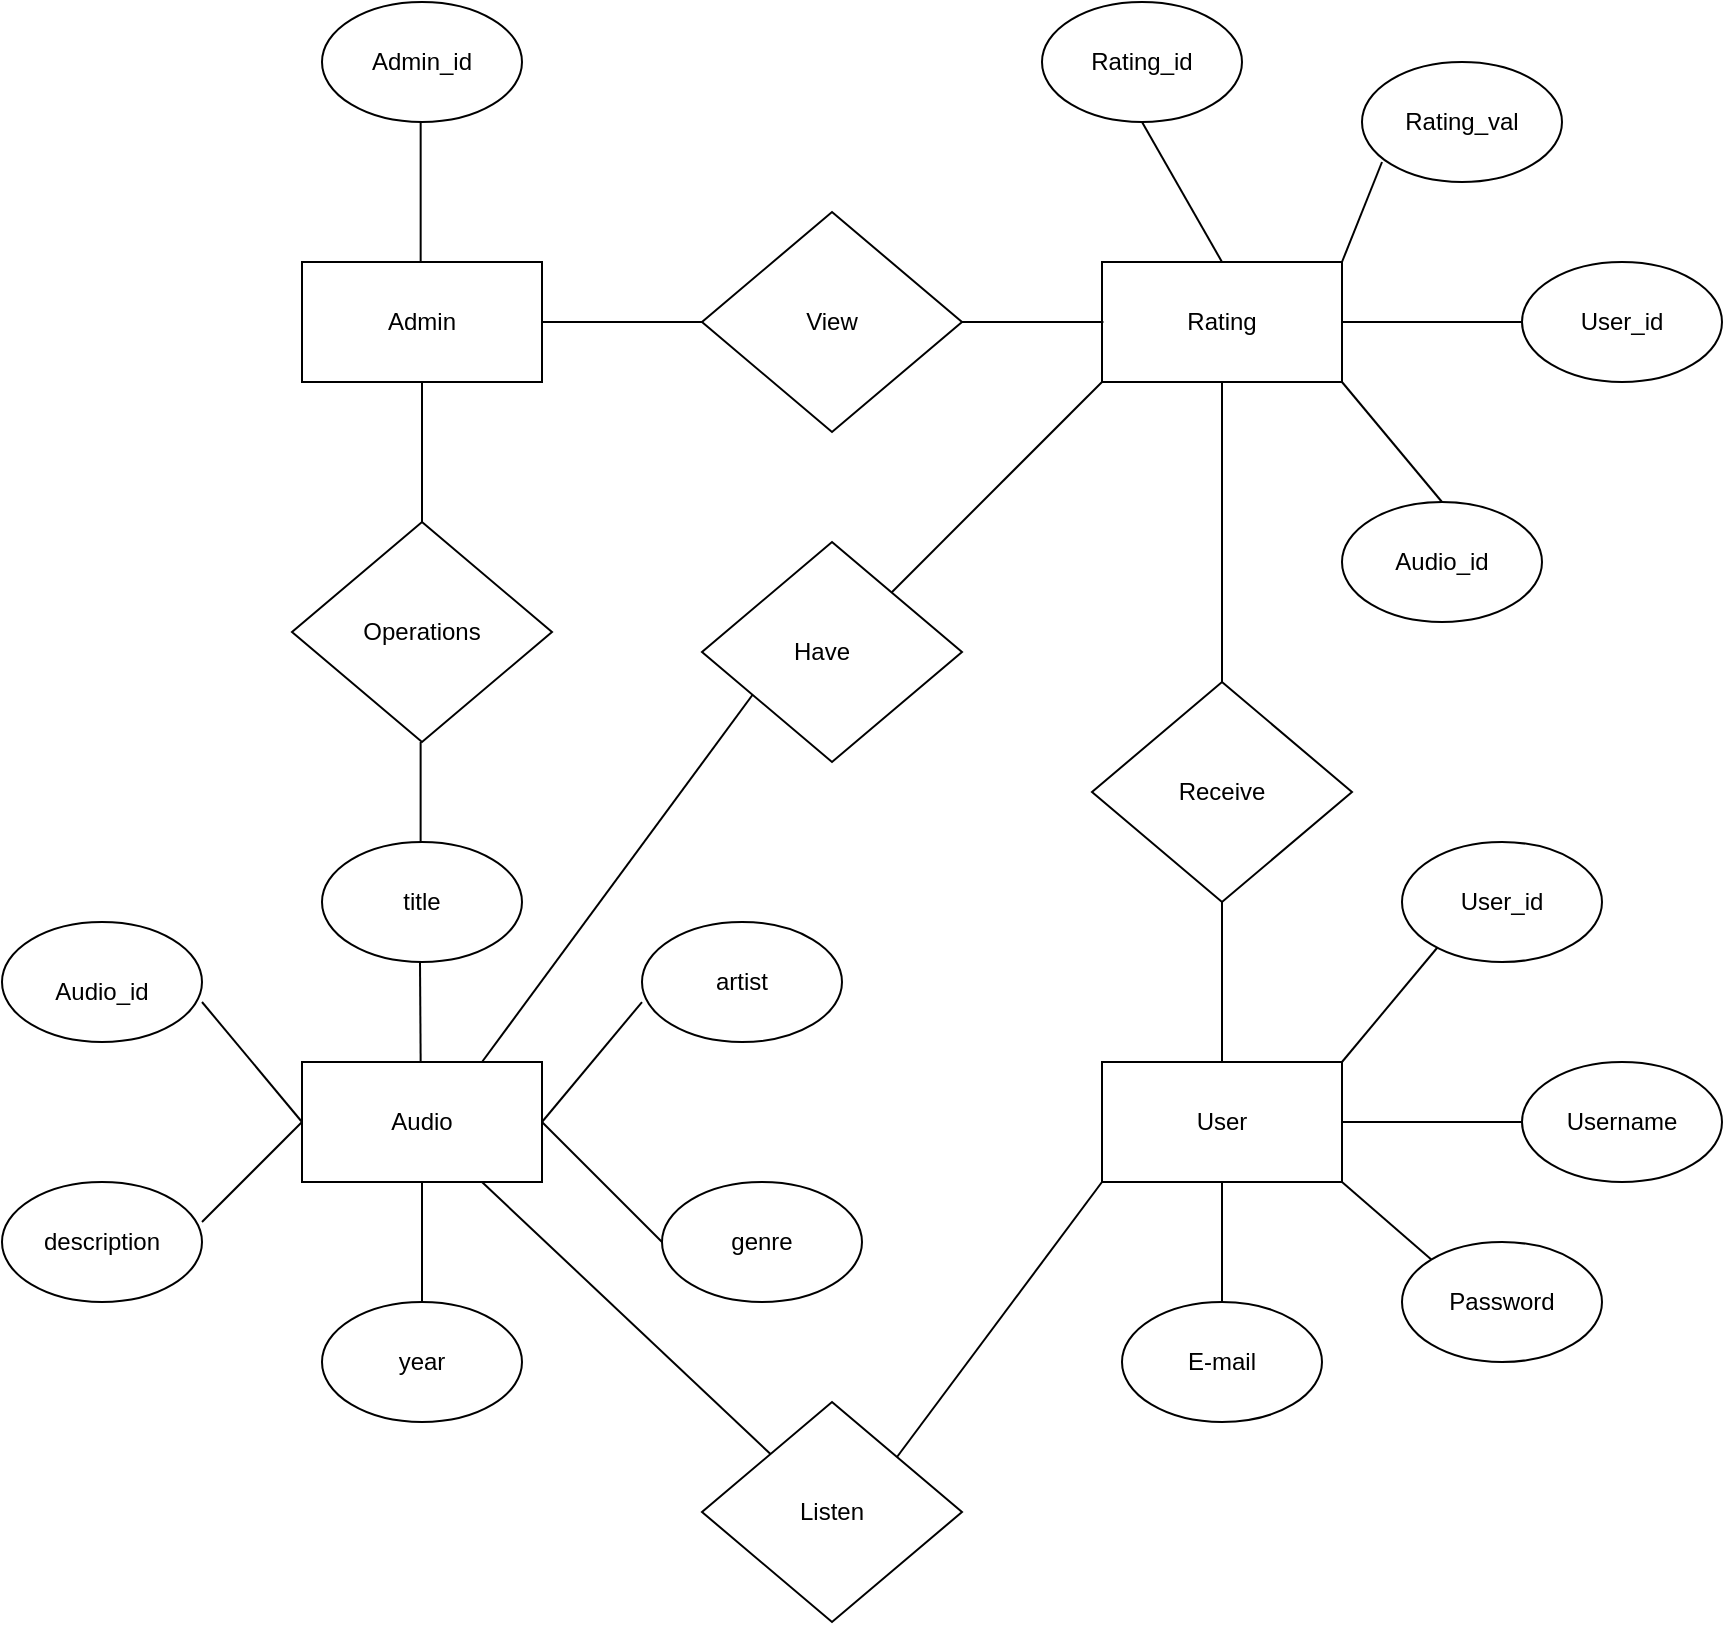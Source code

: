 <mxfile version="21.3.3" type="device">
  <diagram id="R2lEEEUBdFMjLlhIrx00" name="Page-1">
    <mxGraphModel dx="979" dy="470" grid="1" gridSize="10" guides="1" tooltips="1" connect="1" arrows="1" fold="1" page="1" pageScale="1" pageWidth="850" pageHeight="1100" math="0" shadow="0" extFonts="Permanent Marker^https://fonts.googleapis.com/css?family=Permanent+Marker">
      <root>
        <mxCell id="0" />
        <mxCell id="1" parent="0" />
        <mxCell id="JUCI6dmqOSZUhBDlNyJu-1" value="" style="rounded=0;whiteSpace=wrap;html=1;" vertex="1" parent="1">
          <mxGeometry x="320" y="180" width="120" height="60" as="geometry" />
        </mxCell>
        <mxCell id="JUCI6dmqOSZUhBDlNyJu-2" value="" style="rhombus;whiteSpace=wrap;html=1;" vertex="1" parent="1">
          <mxGeometry x="315" y="310" width="130" height="110" as="geometry" />
        </mxCell>
        <mxCell id="JUCI6dmqOSZUhBDlNyJu-8" value="" style="rounded=0;whiteSpace=wrap;html=1;" vertex="1" parent="1">
          <mxGeometry x="720" y="180" width="120" height="60" as="geometry" />
        </mxCell>
        <mxCell id="JUCI6dmqOSZUhBDlNyJu-9" value="" style="ellipse;whiteSpace=wrap;html=1;" vertex="1" parent="1">
          <mxGeometry x="330" y="50" width="100" height="60" as="geometry" />
        </mxCell>
        <mxCell id="JUCI6dmqOSZUhBDlNyJu-10" value="" style="ellipse;whiteSpace=wrap;html=1;" vertex="1" parent="1">
          <mxGeometry x="330" y="470" width="100" height="60" as="geometry" />
        </mxCell>
        <mxCell id="JUCI6dmqOSZUhBDlNyJu-11" value="" style="rounded=0;whiteSpace=wrap;html=1;" vertex="1" parent="1">
          <mxGeometry x="320" y="580" width="120" height="60" as="geometry" />
        </mxCell>
        <mxCell id="JUCI6dmqOSZUhBDlNyJu-12" value="" style="ellipse;whiteSpace=wrap;html=1;" vertex="1" parent="1">
          <mxGeometry x="170" y="510" width="100" height="60" as="geometry" />
        </mxCell>
        <mxCell id="JUCI6dmqOSZUhBDlNyJu-13" value="" style="ellipse;whiteSpace=wrap;html=1;" vertex="1" parent="1">
          <mxGeometry x="170" y="640" width="100" height="60" as="geometry" />
        </mxCell>
        <mxCell id="JUCI6dmqOSZUhBDlNyJu-14" value="" style="ellipse;whiteSpace=wrap;html=1;" vertex="1" parent="1">
          <mxGeometry x="330" y="700" width="100" height="60" as="geometry" />
        </mxCell>
        <mxCell id="JUCI6dmqOSZUhBDlNyJu-16" value="" style="ellipse;whiteSpace=wrap;html=1;" vertex="1" parent="1">
          <mxGeometry x="490" y="510" width="100" height="60" as="geometry" />
        </mxCell>
        <mxCell id="JUCI6dmqOSZUhBDlNyJu-17" value="" style="rhombus;whiteSpace=wrap;html=1;" vertex="1" parent="1">
          <mxGeometry x="520" y="155" width="130" height="110" as="geometry" />
        </mxCell>
        <mxCell id="JUCI6dmqOSZUhBDlNyJu-18" value="" style="ellipse;whiteSpace=wrap;html=1;" vertex="1" parent="1">
          <mxGeometry x="500" y="640" width="100" height="60" as="geometry" />
        </mxCell>
        <mxCell id="JUCI6dmqOSZUhBDlNyJu-19" value="" style="ellipse;whiteSpace=wrap;html=1;" vertex="1" parent="1">
          <mxGeometry x="690" y="50" width="100" height="60" as="geometry" />
        </mxCell>
        <mxCell id="JUCI6dmqOSZUhBDlNyJu-20" value="" style="ellipse;whiteSpace=wrap;html=1;" vertex="1" parent="1">
          <mxGeometry x="930" y="180" width="100" height="60" as="geometry" />
        </mxCell>
        <mxCell id="JUCI6dmqOSZUhBDlNyJu-21" value="" style="ellipse;whiteSpace=wrap;html=1;" vertex="1" parent="1">
          <mxGeometry x="850" y="80" width="100" height="60" as="geometry" />
        </mxCell>
        <mxCell id="JUCI6dmqOSZUhBDlNyJu-22" value="" style="ellipse;whiteSpace=wrap;html=1;" vertex="1" parent="1">
          <mxGeometry x="840" y="300" width="100" height="60" as="geometry" />
        </mxCell>
        <mxCell id="JUCI6dmqOSZUhBDlNyJu-23" value="" style="rhombus;whiteSpace=wrap;html=1;" vertex="1" parent="1">
          <mxGeometry x="715" y="390" width="130" height="110" as="geometry" />
        </mxCell>
        <mxCell id="JUCI6dmqOSZUhBDlNyJu-25" value="" style="endArrow=none;html=1;rounded=0;entryX=0.5;entryY=1;entryDx=0;entryDy=0;exitX=0.5;exitY=0;exitDx=0;exitDy=0;" edge="1" parent="1" source="JUCI6dmqOSZUhBDlNyJu-2" target="JUCI6dmqOSZUhBDlNyJu-1">
          <mxGeometry width="50" height="50" relative="1" as="geometry">
            <mxPoint x="380" y="300" as="sourcePoint" />
            <mxPoint x="570" y="290" as="targetPoint" />
          </mxGeometry>
        </mxCell>
        <mxCell id="JUCI6dmqOSZUhBDlNyJu-26" value="" style="endArrow=none;html=1;rounded=0;entryX=0.5;entryY=1;entryDx=0;entryDy=0;exitX=0.5;exitY=0;exitDx=0;exitDy=0;" edge="1" parent="1">
          <mxGeometry width="50" height="50" relative="1" as="geometry">
            <mxPoint x="379.33" y="180" as="sourcePoint" />
            <mxPoint x="379.33" y="110" as="targetPoint" />
          </mxGeometry>
        </mxCell>
        <mxCell id="JUCI6dmqOSZUhBDlNyJu-27" value="" style="endArrow=none;html=1;rounded=0;entryX=0.5;entryY=1;entryDx=0;entryDy=0;exitX=0.493;exitY=0;exitDx=0;exitDy=0;exitPerimeter=0;" edge="1" parent="1" source="JUCI6dmqOSZUhBDlNyJu-10">
          <mxGeometry width="50" height="50" relative="1" as="geometry">
            <mxPoint x="379" y="460" as="sourcePoint" />
            <mxPoint x="379.33" y="420" as="targetPoint" />
          </mxGeometry>
        </mxCell>
        <mxCell id="JUCI6dmqOSZUhBDlNyJu-30" value="" style="endArrow=none;html=1;rounded=0;entryX=0;entryY=0.667;entryDx=0;entryDy=0;entryPerimeter=0;" edge="1" parent="1" target="JUCI6dmqOSZUhBDlNyJu-16">
          <mxGeometry width="50" height="50" relative="1" as="geometry">
            <mxPoint x="440" y="610" as="sourcePoint" />
            <mxPoint x="490" y="560" as="targetPoint" />
          </mxGeometry>
        </mxCell>
        <mxCell id="JUCI6dmqOSZUhBDlNyJu-32" value="" style="endArrow=none;html=1;rounded=0;exitX=0.5;exitY=0;exitDx=0;exitDy=0;" edge="1" parent="1">
          <mxGeometry width="50" height="50" relative="1" as="geometry">
            <mxPoint x="379.33" y="580" as="sourcePoint" />
            <mxPoint x="379" y="530" as="targetPoint" />
          </mxGeometry>
        </mxCell>
        <mxCell id="JUCI6dmqOSZUhBDlNyJu-34" value="" style="endArrow=none;html=1;rounded=0;" edge="1" parent="1">
          <mxGeometry width="50" height="50" relative="1" as="geometry">
            <mxPoint x="320" y="610" as="sourcePoint" />
            <mxPoint x="270" y="550" as="targetPoint" />
          </mxGeometry>
        </mxCell>
        <mxCell id="JUCI6dmqOSZUhBDlNyJu-35" value="" style="endArrow=none;html=1;rounded=0;" edge="1" parent="1">
          <mxGeometry width="50" height="50" relative="1" as="geometry">
            <mxPoint x="270" y="660" as="sourcePoint" />
            <mxPoint x="320" y="610" as="targetPoint" />
          </mxGeometry>
        </mxCell>
        <mxCell id="JUCI6dmqOSZUhBDlNyJu-36" value="" style="endArrow=none;html=1;rounded=0;exitX=1;exitY=0.5;exitDx=0;exitDy=0;" edge="1" parent="1" source="JUCI6dmqOSZUhBDlNyJu-11">
          <mxGeometry width="50" height="50" relative="1" as="geometry">
            <mxPoint x="450" y="720" as="sourcePoint" />
            <mxPoint x="500" y="670" as="targetPoint" />
          </mxGeometry>
        </mxCell>
        <mxCell id="JUCI6dmqOSZUhBDlNyJu-37" value="" style="endArrow=none;html=1;rounded=0;exitX=0.5;exitY=0;exitDx=0;exitDy=0;" edge="1" parent="1" source="JUCI6dmqOSZUhBDlNyJu-14">
          <mxGeometry width="50" height="50" relative="1" as="geometry">
            <mxPoint x="380" y="690" as="sourcePoint" />
            <mxPoint x="380" y="640" as="targetPoint" />
          </mxGeometry>
        </mxCell>
        <mxCell id="JUCI6dmqOSZUhBDlNyJu-38" value="" style="endArrow=none;html=1;rounded=0;exitX=1;exitY=0;exitDx=0;exitDy=0;" edge="1" parent="1" source="JUCI6dmqOSZUhBDlNyJu-8">
          <mxGeometry width="50" height="50" relative="1" as="geometry">
            <mxPoint x="840" y="170" as="sourcePoint" />
            <mxPoint x="860" y="130" as="targetPoint" />
          </mxGeometry>
        </mxCell>
        <mxCell id="JUCI6dmqOSZUhBDlNyJu-39" value="" style="endArrow=none;html=1;rounded=0;entryX=0;entryY=0.5;entryDx=0;entryDy=0;exitX=1;exitY=0.5;exitDx=0;exitDy=0;" edge="1" parent="1" source="JUCI6dmqOSZUhBDlNyJu-8" target="JUCI6dmqOSZUhBDlNyJu-20">
          <mxGeometry width="50" height="50" relative="1" as="geometry">
            <mxPoint x="840" y="220" as="sourcePoint" />
            <mxPoint x="890" y="170" as="targetPoint" />
          </mxGeometry>
        </mxCell>
        <mxCell id="JUCI6dmqOSZUhBDlNyJu-40" value="" style="endArrow=none;html=1;rounded=0;exitX=0.5;exitY=0;exitDx=0;exitDy=0;" edge="1" parent="1" source="JUCI6dmqOSZUhBDlNyJu-8">
          <mxGeometry width="50" height="50" relative="1" as="geometry">
            <mxPoint x="690" y="160" as="sourcePoint" />
            <mxPoint x="740" y="110" as="targetPoint" />
          </mxGeometry>
        </mxCell>
        <mxCell id="JUCI6dmqOSZUhBDlNyJu-41" value="" style="endArrow=none;html=1;rounded=0;exitX=0.5;exitY=0;exitDx=0;exitDy=0;" edge="1" parent="1" source="JUCI6dmqOSZUhBDlNyJu-22">
          <mxGeometry width="50" height="50" relative="1" as="geometry">
            <mxPoint x="880" y="290" as="sourcePoint" />
            <mxPoint x="840" y="240" as="targetPoint" />
          </mxGeometry>
        </mxCell>
        <mxCell id="JUCI6dmqOSZUhBDlNyJu-42" value="" style="endArrow=none;html=1;rounded=0;entryX=0;entryY=0.5;entryDx=0;entryDy=0;exitX=1;exitY=0.5;exitDx=0;exitDy=0;" edge="1" parent="1" source="JUCI6dmqOSZUhBDlNyJu-1" target="JUCI6dmqOSZUhBDlNyJu-17">
          <mxGeometry width="50" height="50" relative="1" as="geometry">
            <mxPoint x="500" y="340" as="sourcePoint" />
            <mxPoint x="550" y="290" as="targetPoint" />
          </mxGeometry>
        </mxCell>
        <mxCell id="JUCI6dmqOSZUhBDlNyJu-43" value="" style="endArrow=none;html=1;rounded=0;" edge="1" parent="1" source="JUCI6dmqOSZUhBDlNyJu-17">
          <mxGeometry width="50" height="50" relative="1" as="geometry">
            <mxPoint x="650" y="260" as="sourcePoint" />
            <mxPoint x="720.711" y="210" as="targetPoint" />
          </mxGeometry>
        </mxCell>
        <mxCell id="JUCI6dmqOSZUhBDlNyJu-44" value="" style="endArrow=none;html=1;rounded=0;entryX=0;entryY=1;entryDx=0;entryDy=0;" edge="1" parent="1" source="JUCI6dmqOSZUhBDlNyJu-47" target="JUCI6dmqOSZUhBDlNyJu-8">
          <mxGeometry width="50" height="50" relative="1" as="geometry">
            <mxPoint x="670" y="280" as="sourcePoint" />
            <mxPoint x="720" y="230" as="targetPoint" />
          </mxGeometry>
        </mxCell>
        <mxCell id="JUCI6dmqOSZUhBDlNyJu-45" value="" style="endArrow=none;html=1;rounded=0;exitX=0.75;exitY=0;exitDx=0;exitDy=0;" edge="1" parent="1" source="JUCI6dmqOSZUhBDlNyJu-11">
          <mxGeometry width="50" height="50" relative="1" as="geometry">
            <mxPoint x="500" y="440" as="sourcePoint" />
            <mxPoint x="550" y="390" as="targetPoint" />
          </mxGeometry>
        </mxCell>
        <mxCell id="JUCI6dmqOSZUhBDlNyJu-47" value="" style="rhombus;whiteSpace=wrap;html=1;" vertex="1" parent="1">
          <mxGeometry x="520" y="320" width="130" height="110" as="geometry" />
        </mxCell>
        <mxCell id="JUCI6dmqOSZUhBDlNyJu-48" value="" style="rhombus;whiteSpace=wrap;html=1;" vertex="1" parent="1">
          <mxGeometry x="520" y="750" width="130" height="110" as="geometry" />
        </mxCell>
        <mxCell id="JUCI6dmqOSZUhBDlNyJu-49" value="" style="rounded=0;whiteSpace=wrap;html=1;" vertex="1" parent="1">
          <mxGeometry x="720" y="580" width="120" height="60" as="geometry" />
        </mxCell>
        <mxCell id="JUCI6dmqOSZUhBDlNyJu-50" value="" style="endArrow=none;html=1;rounded=0;entryX=0.75;entryY=1;entryDx=0;entryDy=0;" edge="1" parent="1" source="JUCI6dmqOSZUhBDlNyJu-48" target="JUCI6dmqOSZUhBDlNyJu-11">
          <mxGeometry width="50" height="50" relative="1" as="geometry">
            <mxPoint x="470" y="780" as="sourcePoint" />
            <mxPoint x="520" y="730" as="targetPoint" />
          </mxGeometry>
        </mxCell>
        <mxCell id="JUCI6dmqOSZUhBDlNyJu-51" value="" style="endArrow=none;html=1;rounded=0;entryX=0.5;entryY=1;entryDx=0;entryDy=0;exitX=0.5;exitY=0;exitDx=0;exitDy=0;" edge="1" parent="1" source="JUCI6dmqOSZUhBDlNyJu-23" target="JUCI6dmqOSZUhBDlNyJu-8">
          <mxGeometry width="50" height="50" relative="1" as="geometry">
            <mxPoint x="780" y="380" as="sourcePoint" />
            <mxPoint x="820" y="340" as="targetPoint" />
          </mxGeometry>
        </mxCell>
        <mxCell id="JUCI6dmqOSZUhBDlNyJu-52" value="" style="endArrow=none;html=1;rounded=0;exitX=0.5;exitY=0;exitDx=0;exitDy=0;" edge="1" parent="1" source="JUCI6dmqOSZUhBDlNyJu-49">
          <mxGeometry width="50" height="50" relative="1" as="geometry">
            <mxPoint x="730" y="550" as="sourcePoint" />
            <mxPoint x="780" y="500" as="targetPoint" />
          </mxGeometry>
        </mxCell>
        <mxCell id="JUCI6dmqOSZUhBDlNyJu-53" value="" style="endArrow=none;html=1;rounded=0;entryX=0;entryY=0.667;entryDx=0;entryDy=0;entryPerimeter=0;" edge="1" parent="1">
          <mxGeometry width="50" height="50" relative="1" as="geometry">
            <mxPoint x="840" y="580" as="sourcePoint" />
            <mxPoint x="890" y="520" as="targetPoint" />
          </mxGeometry>
        </mxCell>
        <mxCell id="JUCI6dmqOSZUhBDlNyJu-54" value="" style="endArrow=none;html=1;rounded=0;entryX=0;entryY=1;entryDx=0;entryDy=0;exitX=1;exitY=0;exitDx=0;exitDy=0;" edge="1" parent="1" source="JUCI6dmqOSZUhBDlNyJu-48" target="JUCI6dmqOSZUhBDlNyJu-49">
          <mxGeometry width="50" height="50" relative="1" as="geometry">
            <mxPoint x="610" y="790" as="sourcePoint" />
            <mxPoint x="660" y="740" as="targetPoint" />
          </mxGeometry>
        </mxCell>
        <mxCell id="JUCI6dmqOSZUhBDlNyJu-55" value="" style="endArrow=none;html=1;rounded=0;exitX=1;exitY=0.5;exitDx=0;exitDy=0;entryX=0;entryY=0.5;entryDx=0;entryDy=0;" edge="1" parent="1" source="JUCI6dmqOSZUhBDlNyJu-49" target="JUCI6dmqOSZUhBDlNyJu-58">
          <mxGeometry width="50" height="50" relative="1" as="geometry">
            <mxPoint x="850" y="590" as="sourcePoint" />
            <mxPoint x="900" y="610" as="targetPoint" />
          </mxGeometry>
        </mxCell>
        <mxCell id="JUCI6dmqOSZUhBDlNyJu-56" value="" style="ellipse;whiteSpace=wrap;html=1;" vertex="1" parent="1">
          <mxGeometry x="730" y="700" width="100" height="60" as="geometry" />
        </mxCell>
        <mxCell id="JUCI6dmqOSZUhBDlNyJu-57" value="" style="endArrow=none;html=1;rounded=0;entryX=0.5;entryY=1;entryDx=0;entryDy=0;exitX=0.5;exitY=0;exitDx=0;exitDy=0;" edge="1" parent="1" source="JUCI6dmqOSZUhBDlNyJu-56" target="JUCI6dmqOSZUhBDlNyJu-49">
          <mxGeometry width="50" height="50" relative="1" as="geometry">
            <mxPoint x="780" y="690" as="sourcePoint" />
            <mxPoint x="830" y="650" as="targetPoint" />
          </mxGeometry>
        </mxCell>
        <mxCell id="JUCI6dmqOSZUhBDlNyJu-58" value="" style="ellipse;whiteSpace=wrap;html=1;" vertex="1" parent="1">
          <mxGeometry x="930" y="580" width="100" height="60" as="geometry" />
        </mxCell>
        <mxCell id="JUCI6dmqOSZUhBDlNyJu-59" value="" style="ellipse;whiteSpace=wrap;html=1;" vertex="1" parent="1">
          <mxGeometry x="870" y="670" width="100" height="60" as="geometry" />
        </mxCell>
        <mxCell id="JUCI6dmqOSZUhBDlNyJu-61" value="" style="ellipse;whiteSpace=wrap;html=1;" vertex="1" parent="1">
          <mxGeometry x="870" y="470" width="100" height="60" as="geometry" />
        </mxCell>
        <mxCell id="JUCI6dmqOSZUhBDlNyJu-62" value="" style="endArrow=none;html=1;rounded=0;exitX=0;exitY=0;exitDx=0;exitDy=0;entryX=1;entryY=1;entryDx=0;entryDy=0;" edge="1" parent="1" source="JUCI6dmqOSZUhBDlNyJu-59" target="JUCI6dmqOSZUhBDlNyJu-49">
          <mxGeometry width="50" height="50" relative="1" as="geometry">
            <mxPoint x="790" y="690" as="sourcePoint" />
            <mxPoint x="840" y="640" as="targetPoint" />
          </mxGeometry>
        </mxCell>
        <mxCell id="JUCI6dmqOSZUhBDlNyJu-63" value="Admin_id" style="text;html=1;strokeColor=none;fillColor=none;align=center;verticalAlign=middle;whiteSpace=wrap;rounded=0;" vertex="1" parent="1">
          <mxGeometry x="350" y="65" width="60" height="30" as="geometry" />
        </mxCell>
        <mxCell id="JUCI6dmqOSZUhBDlNyJu-64" value="Admin" style="text;html=1;strokeColor=none;fillColor=none;align=center;verticalAlign=middle;whiteSpace=wrap;rounded=0;" vertex="1" parent="1">
          <mxGeometry x="350" y="195" width="60" height="30" as="geometry" />
        </mxCell>
        <mxCell id="JUCI6dmqOSZUhBDlNyJu-65" value="Operations" style="text;html=1;strokeColor=none;fillColor=none;align=center;verticalAlign=middle;whiteSpace=wrap;rounded=0;" vertex="1" parent="1">
          <mxGeometry x="350" y="350" width="60" height="30" as="geometry" />
        </mxCell>
        <mxCell id="JUCI6dmqOSZUhBDlNyJu-66" value="title" style="text;html=1;strokeColor=none;fillColor=none;align=center;verticalAlign=middle;whiteSpace=wrap;rounded=0;" vertex="1" parent="1">
          <mxGeometry x="350" y="485" width="60" height="30" as="geometry" />
        </mxCell>
        <mxCell id="JUCI6dmqOSZUhBDlNyJu-68" value="Audio_id" style="text;html=1;strokeColor=none;fillColor=none;align=center;verticalAlign=middle;whiteSpace=wrap;rounded=0;" vertex="1" parent="1">
          <mxGeometry x="190" y="530" width="60" height="30" as="geometry" />
        </mxCell>
        <mxCell id="JUCI6dmqOSZUhBDlNyJu-69" value="description" style="text;html=1;strokeColor=none;fillColor=none;align=center;verticalAlign=middle;whiteSpace=wrap;rounded=0;" vertex="1" parent="1">
          <mxGeometry x="190" y="655" width="60" height="30" as="geometry" />
        </mxCell>
        <mxCell id="JUCI6dmqOSZUhBDlNyJu-70" value="year" style="text;html=1;strokeColor=none;fillColor=none;align=center;verticalAlign=middle;whiteSpace=wrap;rounded=0;" vertex="1" parent="1">
          <mxGeometry x="350" y="715" width="60" height="30" as="geometry" />
        </mxCell>
        <mxCell id="JUCI6dmqOSZUhBDlNyJu-71" value="genre" style="text;html=1;strokeColor=none;fillColor=none;align=center;verticalAlign=middle;whiteSpace=wrap;rounded=0;" vertex="1" parent="1">
          <mxGeometry x="520" y="655" width="60" height="30" as="geometry" />
        </mxCell>
        <mxCell id="JUCI6dmqOSZUhBDlNyJu-72" value="artist" style="text;html=1;strokeColor=none;fillColor=none;align=center;verticalAlign=middle;whiteSpace=wrap;rounded=0;" vertex="1" parent="1">
          <mxGeometry x="510" y="525" width="60" height="30" as="geometry" />
        </mxCell>
        <mxCell id="JUCI6dmqOSZUhBDlNyJu-74" value="Audio" style="text;html=1;strokeColor=none;fillColor=none;align=center;verticalAlign=middle;whiteSpace=wrap;rounded=0;" vertex="1" parent="1">
          <mxGeometry x="350" y="595" width="60" height="30" as="geometry" />
        </mxCell>
        <mxCell id="JUCI6dmqOSZUhBDlNyJu-75" value="Listen" style="text;html=1;strokeColor=none;fillColor=none;align=center;verticalAlign=middle;whiteSpace=wrap;rounded=0;" vertex="1" parent="1">
          <mxGeometry x="555" y="790" width="60" height="30" as="geometry" />
        </mxCell>
        <mxCell id="JUCI6dmqOSZUhBDlNyJu-76" value="E-mail" style="text;html=1;strokeColor=none;fillColor=none;align=center;verticalAlign=middle;whiteSpace=wrap;rounded=0;" vertex="1" parent="1">
          <mxGeometry x="750" y="715" width="60" height="30" as="geometry" />
        </mxCell>
        <mxCell id="JUCI6dmqOSZUhBDlNyJu-79" value="Password" style="text;html=1;strokeColor=none;fillColor=none;align=center;verticalAlign=middle;whiteSpace=wrap;rounded=0;" vertex="1" parent="1">
          <mxGeometry x="890" y="685" width="60" height="30" as="geometry" />
        </mxCell>
        <mxCell id="JUCI6dmqOSZUhBDlNyJu-80" value="Username" style="text;html=1;strokeColor=none;fillColor=none;align=center;verticalAlign=middle;whiteSpace=wrap;rounded=0;" vertex="1" parent="1">
          <mxGeometry x="950" y="595" width="60" height="30" as="geometry" />
        </mxCell>
        <mxCell id="JUCI6dmqOSZUhBDlNyJu-81" value="User_id" style="text;html=1;strokeColor=none;fillColor=none;align=center;verticalAlign=middle;whiteSpace=wrap;rounded=0;" vertex="1" parent="1">
          <mxGeometry x="890" y="485" width="60" height="30" as="geometry" />
        </mxCell>
        <mxCell id="JUCI6dmqOSZUhBDlNyJu-82" value="User" style="text;html=1;strokeColor=none;fillColor=none;align=center;verticalAlign=middle;whiteSpace=wrap;rounded=0;" vertex="1" parent="1">
          <mxGeometry x="750" y="595" width="60" height="30" as="geometry" />
        </mxCell>
        <mxCell id="JUCI6dmqOSZUhBDlNyJu-83" value="Receive" style="text;html=1;strokeColor=none;fillColor=none;align=center;verticalAlign=middle;whiteSpace=wrap;rounded=0;" vertex="1" parent="1">
          <mxGeometry x="750" y="430" width="60" height="30" as="geometry" />
        </mxCell>
        <mxCell id="JUCI6dmqOSZUhBDlNyJu-84" value="Have" style="text;html=1;strokeColor=none;fillColor=none;align=center;verticalAlign=middle;whiteSpace=wrap;rounded=0;" vertex="1" parent="1">
          <mxGeometry x="550" y="360" width="60" height="30" as="geometry" />
        </mxCell>
        <mxCell id="JUCI6dmqOSZUhBDlNyJu-85" value="View" style="text;html=1;strokeColor=none;fillColor=none;align=center;verticalAlign=middle;whiteSpace=wrap;rounded=0;" vertex="1" parent="1">
          <mxGeometry x="555" y="195" width="60" height="30" as="geometry" />
        </mxCell>
        <mxCell id="JUCI6dmqOSZUhBDlNyJu-86" value="Rating" style="text;html=1;strokeColor=none;fillColor=none;align=center;verticalAlign=middle;whiteSpace=wrap;rounded=0;" vertex="1" parent="1">
          <mxGeometry x="750" y="195" width="60" height="30" as="geometry" />
        </mxCell>
        <mxCell id="JUCI6dmqOSZUhBDlNyJu-87" value="Rating_id" style="text;html=1;strokeColor=none;fillColor=none;align=center;verticalAlign=middle;whiteSpace=wrap;rounded=0;" vertex="1" parent="1">
          <mxGeometry x="710" y="65" width="60" height="30" as="geometry" />
        </mxCell>
        <mxCell id="JUCI6dmqOSZUhBDlNyJu-88" value="Rating_val" style="text;html=1;strokeColor=none;fillColor=none;align=center;verticalAlign=middle;whiteSpace=wrap;rounded=0;" vertex="1" parent="1">
          <mxGeometry x="870" y="95" width="60" height="30" as="geometry" />
        </mxCell>
        <mxCell id="JUCI6dmqOSZUhBDlNyJu-89" value="User_id" style="text;html=1;strokeColor=none;fillColor=none;align=center;verticalAlign=middle;whiteSpace=wrap;rounded=0;" vertex="1" parent="1">
          <mxGeometry x="950" y="195" width="60" height="30" as="geometry" />
        </mxCell>
        <mxCell id="JUCI6dmqOSZUhBDlNyJu-90" value="Audio_id" style="text;html=1;strokeColor=none;fillColor=none;align=center;verticalAlign=middle;whiteSpace=wrap;rounded=0;" vertex="1" parent="1">
          <mxGeometry x="860" y="315" width="60" height="30" as="geometry" />
        </mxCell>
      </root>
    </mxGraphModel>
  </diagram>
</mxfile>
